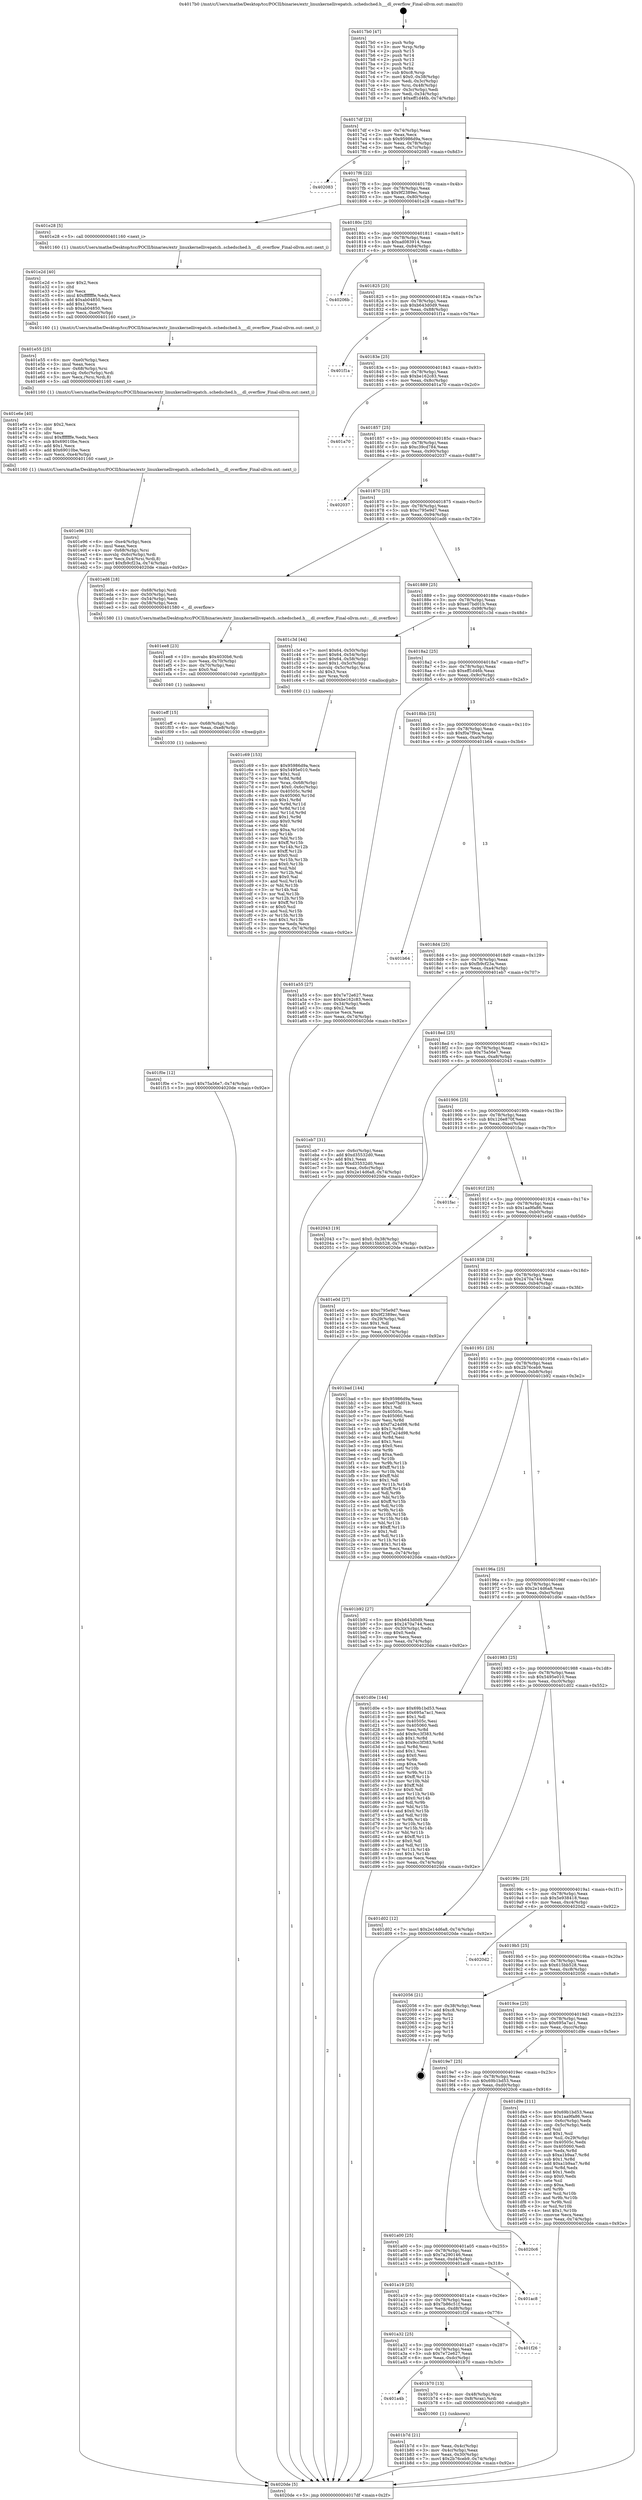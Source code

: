 digraph "0x4017b0" {
  label = "0x4017b0 (/mnt/c/Users/mathe/Desktop/tcc/POCII/binaries/extr_linuxkernellivepatch..schedsched.h___dl_overflow_Final-ollvm.out::main(0))"
  labelloc = "t"
  node[shape=record]

  Entry [label="",width=0.3,height=0.3,shape=circle,fillcolor=black,style=filled]
  "0x4017df" [label="{
     0x4017df [23]\l
     | [instrs]\l
     &nbsp;&nbsp;0x4017df \<+3\>: mov -0x74(%rbp),%eax\l
     &nbsp;&nbsp;0x4017e2 \<+2\>: mov %eax,%ecx\l
     &nbsp;&nbsp;0x4017e4 \<+6\>: sub $0x95986d9a,%ecx\l
     &nbsp;&nbsp;0x4017ea \<+3\>: mov %eax,-0x78(%rbp)\l
     &nbsp;&nbsp;0x4017ed \<+3\>: mov %ecx,-0x7c(%rbp)\l
     &nbsp;&nbsp;0x4017f0 \<+6\>: je 0000000000402083 \<main+0x8d3\>\l
  }"]
  "0x402083" [label="{
     0x402083\l
  }", style=dashed]
  "0x4017f6" [label="{
     0x4017f6 [22]\l
     | [instrs]\l
     &nbsp;&nbsp;0x4017f6 \<+5\>: jmp 00000000004017fb \<main+0x4b\>\l
     &nbsp;&nbsp;0x4017fb \<+3\>: mov -0x78(%rbp),%eax\l
     &nbsp;&nbsp;0x4017fe \<+5\>: sub $0x9f2389ec,%eax\l
     &nbsp;&nbsp;0x401803 \<+3\>: mov %eax,-0x80(%rbp)\l
     &nbsp;&nbsp;0x401806 \<+6\>: je 0000000000401e28 \<main+0x678\>\l
  }"]
  Exit [label="",width=0.3,height=0.3,shape=circle,fillcolor=black,style=filled,peripheries=2]
  "0x401e28" [label="{
     0x401e28 [5]\l
     | [instrs]\l
     &nbsp;&nbsp;0x401e28 \<+5\>: call 0000000000401160 \<next_i\>\l
     | [calls]\l
     &nbsp;&nbsp;0x401160 \{1\} (/mnt/c/Users/mathe/Desktop/tcc/POCII/binaries/extr_linuxkernellivepatch..schedsched.h___dl_overflow_Final-ollvm.out::next_i)\l
  }"]
  "0x40180c" [label="{
     0x40180c [25]\l
     | [instrs]\l
     &nbsp;&nbsp;0x40180c \<+5\>: jmp 0000000000401811 \<main+0x61\>\l
     &nbsp;&nbsp;0x401811 \<+3\>: mov -0x78(%rbp),%eax\l
     &nbsp;&nbsp;0x401814 \<+5\>: sub $0xad083914,%eax\l
     &nbsp;&nbsp;0x401819 \<+6\>: mov %eax,-0x84(%rbp)\l
     &nbsp;&nbsp;0x40181f \<+6\>: je 000000000040206b \<main+0x8bb\>\l
  }"]
  "0x401f0e" [label="{
     0x401f0e [12]\l
     | [instrs]\l
     &nbsp;&nbsp;0x401f0e \<+7\>: movl $0x75a56e7,-0x74(%rbp)\l
     &nbsp;&nbsp;0x401f15 \<+5\>: jmp 00000000004020de \<main+0x92e\>\l
  }"]
  "0x40206b" [label="{
     0x40206b\l
  }", style=dashed]
  "0x401825" [label="{
     0x401825 [25]\l
     | [instrs]\l
     &nbsp;&nbsp;0x401825 \<+5\>: jmp 000000000040182a \<main+0x7a\>\l
     &nbsp;&nbsp;0x40182a \<+3\>: mov -0x78(%rbp),%eax\l
     &nbsp;&nbsp;0x40182d \<+5\>: sub $0xb643d0d9,%eax\l
     &nbsp;&nbsp;0x401832 \<+6\>: mov %eax,-0x88(%rbp)\l
     &nbsp;&nbsp;0x401838 \<+6\>: je 0000000000401f1a \<main+0x76a\>\l
  }"]
  "0x401eff" [label="{
     0x401eff [15]\l
     | [instrs]\l
     &nbsp;&nbsp;0x401eff \<+4\>: mov -0x68(%rbp),%rdi\l
     &nbsp;&nbsp;0x401f03 \<+6\>: mov %eax,-0xe8(%rbp)\l
     &nbsp;&nbsp;0x401f09 \<+5\>: call 0000000000401030 \<free@plt\>\l
     | [calls]\l
     &nbsp;&nbsp;0x401030 \{1\} (unknown)\l
  }"]
  "0x401f1a" [label="{
     0x401f1a\l
  }", style=dashed]
  "0x40183e" [label="{
     0x40183e [25]\l
     | [instrs]\l
     &nbsp;&nbsp;0x40183e \<+5\>: jmp 0000000000401843 \<main+0x93\>\l
     &nbsp;&nbsp;0x401843 \<+3\>: mov -0x78(%rbp),%eax\l
     &nbsp;&nbsp;0x401846 \<+5\>: sub $0xbe162c83,%eax\l
     &nbsp;&nbsp;0x40184b \<+6\>: mov %eax,-0x8c(%rbp)\l
     &nbsp;&nbsp;0x401851 \<+6\>: je 0000000000401a70 \<main+0x2c0\>\l
  }"]
  "0x401ee8" [label="{
     0x401ee8 [23]\l
     | [instrs]\l
     &nbsp;&nbsp;0x401ee8 \<+10\>: movabs $0x4030b6,%rdi\l
     &nbsp;&nbsp;0x401ef2 \<+3\>: mov %eax,-0x70(%rbp)\l
     &nbsp;&nbsp;0x401ef5 \<+3\>: mov -0x70(%rbp),%esi\l
     &nbsp;&nbsp;0x401ef8 \<+2\>: mov $0x0,%al\l
     &nbsp;&nbsp;0x401efa \<+5\>: call 0000000000401040 \<printf@plt\>\l
     | [calls]\l
     &nbsp;&nbsp;0x401040 \{1\} (unknown)\l
  }"]
  "0x401a70" [label="{
     0x401a70\l
  }", style=dashed]
  "0x401857" [label="{
     0x401857 [25]\l
     | [instrs]\l
     &nbsp;&nbsp;0x401857 \<+5\>: jmp 000000000040185c \<main+0xac\>\l
     &nbsp;&nbsp;0x40185c \<+3\>: mov -0x78(%rbp),%eax\l
     &nbsp;&nbsp;0x40185f \<+5\>: sub $0xc39cd784,%eax\l
     &nbsp;&nbsp;0x401864 \<+6\>: mov %eax,-0x90(%rbp)\l
     &nbsp;&nbsp;0x40186a \<+6\>: je 0000000000402037 \<main+0x887\>\l
  }"]
  "0x401e96" [label="{
     0x401e96 [33]\l
     | [instrs]\l
     &nbsp;&nbsp;0x401e96 \<+6\>: mov -0xe4(%rbp),%ecx\l
     &nbsp;&nbsp;0x401e9c \<+3\>: imul %eax,%ecx\l
     &nbsp;&nbsp;0x401e9f \<+4\>: mov -0x68(%rbp),%rsi\l
     &nbsp;&nbsp;0x401ea3 \<+4\>: movslq -0x6c(%rbp),%rdi\l
     &nbsp;&nbsp;0x401ea7 \<+4\>: mov %ecx,0x4(%rsi,%rdi,8)\l
     &nbsp;&nbsp;0x401eab \<+7\>: movl $0xfb9cf23a,-0x74(%rbp)\l
     &nbsp;&nbsp;0x401eb2 \<+5\>: jmp 00000000004020de \<main+0x92e\>\l
  }"]
  "0x402037" [label="{
     0x402037\l
  }", style=dashed]
  "0x401870" [label="{
     0x401870 [25]\l
     | [instrs]\l
     &nbsp;&nbsp;0x401870 \<+5\>: jmp 0000000000401875 \<main+0xc5\>\l
     &nbsp;&nbsp;0x401875 \<+3\>: mov -0x78(%rbp),%eax\l
     &nbsp;&nbsp;0x401878 \<+5\>: sub $0xc795e9d7,%eax\l
     &nbsp;&nbsp;0x40187d \<+6\>: mov %eax,-0x94(%rbp)\l
     &nbsp;&nbsp;0x401883 \<+6\>: je 0000000000401ed6 \<main+0x726\>\l
  }"]
  "0x401e6e" [label="{
     0x401e6e [40]\l
     | [instrs]\l
     &nbsp;&nbsp;0x401e6e \<+5\>: mov $0x2,%ecx\l
     &nbsp;&nbsp;0x401e73 \<+1\>: cltd\l
     &nbsp;&nbsp;0x401e74 \<+2\>: idiv %ecx\l
     &nbsp;&nbsp;0x401e76 \<+6\>: imul $0xfffffffe,%edx,%ecx\l
     &nbsp;&nbsp;0x401e7c \<+6\>: sub $0x69010be,%ecx\l
     &nbsp;&nbsp;0x401e82 \<+3\>: add $0x1,%ecx\l
     &nbsp;&nbsp;0x401e85 \<+6\>: add $0x69010be,%ecx\l
     &nbsp;&nbsp;0x401e8b \<+6\>: mov %ecx,-0xe4(%rbp)\l
     &nbsp;&nbsp;0x401e91 \<+5\>: call 0000000000401160 \<next_i\>\l
     | [calls]\l
     &nbsp;&nbsp;0x401160 \{1\} (/mnt/c/Users/mathe/Desktop/tcc/POCII/binaries/extr_linuxkernellivepatch..schedsched.h___dl_overflow_Final-ollvm.out::next_i)\l
  }"]
  "0x401ed6" [label="{
     0x401ed6 [18]\l
     | [instrs]\l
     &nbsp;&nbsp;0x401ed6 \<+4\>: mov -0x68(%rbp),%rdi\l
     &nbsp;&nbsp;0x401eda \<+3\>: mov -0x50(%rbp),%esi\l
     &nbsp;&nbsp;0x401edd \<+3\>: mov -0x54(%rbp),%edx\l
     &nbsp;&nbsp;0x401ee0 \<+3\>: mov -0x58(%rbp),%ecx\l
     &nbsp;&nbsp;0x401ee3 \<+5\>: call 0000000000401580 \<__dl_overflow\>\l
     | [calls]\l
     &nbsp;&nbsp;0x401580 \{1\} (/mnt/c/Users/mathe/Desktop/tcc/POCII/binaries/extr_linuxkernellivepatch..schedsched.h___dl_overflow_Final-ollvm.out::__dl_overflow)\l
  }"]
  "0x401889" [label="{
     0x401889 [25]\l
     | [instrs]\l
     &nbsp;&nbsp;0x401889 \<+5\>: jmp 000000000040188e \<main+0xde\>\l
     &nbsp;&nbsp;0x40188e \<+3\>: mov -0x78(%rbp),%eax\l
     &nbsp;&nbsp;0x401891 \<+5\>: sub $0xe07bd01b,%eax\l
     &nbsp;&nbsp;0x401896 \<+6\>: mov %eax,-0x98(%rbp)\l
     &nbsp;&nbsp;0x40189c \<+6\>: je 0000000000401c3d \<main+0x48d\>\l
  }"]
  "0x401e55" [label="{
     0x401e55 [25]\l
     | [instrs]\l
     &nbsp;&nbsp;0x401e55 \<+6\>: mov -0xe0(%rbp),%ecx\l
     &nbsp;&nbsp;0x401e5b \<+3\>: imul %eax,%ecx\l
     &nbsp;&nbsp;0x401e5e \<+4\>: mov -0x68(%rbp),%rsi\l
     &nbsp;&nbsp;0x401e62 \<+4\>: movslq -0x6c(%rbp),%rdi\l
     &nbsp;&nbsp;0x401e66 \<+3\>: mov %ecx,(%rsi,%rdi,8)\l
     &nbsp;&nbsp;0x401e69 \<+5\>: call 0000000000401160 \<next_i\>\l
     | [calls]\l
     &nbsp;&nbsp;0x401160 \{1\} (/mnt/c/Users/mathe/Desktop/tcc/POCII/binaries/extr_linuxkernellivepatch..schedsched.h___dl_overflow_Final-ollvm.out::next_i)\l
  }"]
  "0x401c3d" [label="{
     0x401c3d [44]\l
     | [instrs]\l
     &nbsp;&nbsp;0x401c3d \<+7\>: movl $0x64,-0x50(%rbp)\l
     &nbsp;&nbsp;0x401c44 \<+7\>: movl $0x64,-0x54(%rbp)\l
     &nbsp;&nbsp;0x401c4b \<+7\>: movl $0x64,-0x58(%rbp)\l
     &nbsp;&nbsp;0x401c52 \<+7\>: movl $0x1,-0x5c(%rbp)\l
     &nbsp;&nbsp;0x401c59 \<+4\>: movslq -0x5c(%rbp),%rax\l
     &nbsp;&nbsp;0x401c5d \<+4\>: shl $0x3,%rax\l
     &nbsp;&nbsp;0x401c61 \<+3\>: mov %rax,%rdi\l
     &nbsp;&nbsp;0x401c64 \<+5\>: call 0000000000401050 \<malloc@plt\>\l
     | [calls]\l
     &nbsp;&nbsp;0x401050 \{1\} (unknown)\l
  }"]
  "0x4018a2" [label="{
     0x4018a2 [25]\l
     | [instrs]\l
     &nbsp;&nbsp;0x4018a2 \<+5\>: jmp 00000000004018a7 \<main+0xf7\>\l
     &nbsp;&nbsp;0x4018a7 \<+3\>: mov -0x78(%rbp),%eax\l
     &nbsp;&nbsp;0x4018aa \<+5\>: sub $0xeff1d46b,%eax\l
     &nbsp;&nbsp;0x4018af \<+6\>: mov %eax,-0x9c(%rbp)\l
     &nbsp;&nbsp;0x4018b5 \<+6\>: je 0000000000401a55 \<main+0x2a5\>\l
  }"]
  "0x401e2d" [label="{
     0x401e2d [40]\l
     | [instrs]\l
     &nbsp;&nbsp;0x401e2d \<+5\>: mov $0x2,%ecx\l
     &nbsp;&nbsp;0x401e32 \<+1\>: cltd\l
     &nbsp;&nbsp;0x401e33 \<+2\>: idiv %ecx\l
     &nbsp;&nbsp;0x401e35 \<+6\>: imul $0xfffffffe,%edx,%ecx\l
     &nbsp;&nbsp;0x401e3b \<+6\>: add $0xab04850,%ecx\l
     &nbsp;&nbsp;0x401e41 \<+3\>: add $0x1,%ecx\l
     &nbsp;&nbsp;0x401e44 \<+6\>: sub $0xab04850,%ecx\l
     &nbsp;&nbsp;0x401e4a \<+6\>: mov %ecx,-0xe0(%rbp)\l
     &nbsp;&nbsp;0x401e50 \<+5\>: call 0000000000401160 \<next_i\>\l
     | [calls]\l
     &nbsp;&nbsp;0x401160 \{1\} (/mnt/c/Users/mathe/Desktop/tcc/POCII/binaries/extr_linuxkernellivepatch..schedsched.h___dl_overflow_Final-ollvm.out::next_i)\l
  }"]
  "0x401a55" [label="{
     0x401a55 [27]\l
     | [instrs]\l
     &nbsp;&nbsp;0x401a55 \<+5\>: mov $0x7e72e627,%eax\l
     &nbsp;&nbsp;0x401a5a \<+5\>: mov $0xbe162c83,%ecx\l
     &nbsp;&nbsp;0x401a5f \<+3\>: mov -0x34(%rbp),%edx\l
     &nbsp;&nbsp;0x401a62 \<+3\>: cmp $0x2,%edx\l
     &nbsp;&nbsp;0x401a65 \<+3\>: cmovne %ecx,%eax\l
     &nbsp;&nbsp;0x401a68 \<+3\>: mov %eax,-0x74(%rbp)\l
     &nbsp;&nbsp;0x401a6b \<+5\>: jmp 00000000004020de \<main+0x92e\>\l
  }"]
  "0x4018bb" [label="{
     0x4018bb [25]\l
     | [instrs]\l
     &nbsp;&nbsp;0x4018bb \<+5\>: jmp 00000000004018c0 \<main+0x110\>\l
     &nbsp;&nbsp;0x4018c0 \<+3\>: mov -0x78(%rbp),%eax\l
     &nbsp;&nbsp;0x4018c3 \<+5\>: sub $0xf0a7f9ca,%eax\l
     &nbsp;&nbsp;0x4018c8 \<+6\>: mov %eax,-0xa0(%rbp)\l
     &nbsp;&nbsp;0x4018ce \<+6\>: je 0000000000401b64 \<main+0x3b4\>\l
  }"]
  "0x4020de" [label="{
     0x4020de [5]\l
     | [instrs]\l
     &nbsp;&nbsp;0x4020de \<+5\>: jmp 00000000004017df \<main+0x2f\>\l
  }"]
  "0x4017b0" [label="{
     0x4017b0 [47]\l
     | [instrs]\l
     &nbsp;&nbsp;0x4017b0 \<+1\>: push %rbp\l
     &nbsp;&nbsp;0x4017b1 \<+3\>: mov %rsp,%rbp\l
     &nbsp;&nbsp;0x4017b4 \<+2\>: push %r15\l
     &nbsp;&nbsp;0x4017b6 \<+2\>: push %r14\l
     &nbsp;&nbsp;0x4017b8 \<+2\>: push %r13\l
     &nbsp;&nbsp;0x4017ba \<+2\>: push %r12\l
     &nbsp;&nbsp;0x4017bc \<+1\>: push %rbx\l
     &nbsp;&nbsp;0x4017bd \<+7\>: sub $0xc8,%rsp\l
     &nbsp;&nbsp;0x4017c4 \<+7\>: movl $0x0,-0x38(%rbp)\l
     &nbsp;&nbsp;0x4017cb \<+3\>: mov %edi,-0x3c(%rbp)\l
     &nbsp;&nbsp;0x4017ce \<+4\>: mov %rsi,-0x48(%rbp)\l
     &nbsp;&nbsp;0x4017d2 \<+3\>: mov -0x3c(%rbp),%edi\l
     &nbsp;&nbsp;0x4017d5 \<+3\>: mov %edi,-0x34(%rbp)\l
     &nbsp;&nbsp;0x4017d8 \<+7\>: movl $0xeff1d46b,-0x74(%rbp)\l
  }"]
  "0x401c69" [label="{
     0x401c69 [153]\l
     | [instrs]\l
     &nbsp;&nbsp;0x401c69 \<+5\>: mov $0x95986d9a,%ecx\l
     &nbsp;&nbsp;0x401c6e \<+5\>: mov $0x5495e010,%edx\l
     &nbsp;&nbsp;0x401c73 \<+3\>: mov $0x1,%sil\l
     &nbsp;&nbsp;0x401c76 \<+3\>: xor %r8d,%r8d\l
     &nbsp;&nbsp;0x401c79 \<+4\>: mov %rax,-0x68(%rbp)\l
     &nbsp;&nbsp;0x401c7d \<+7\>: movl $0x0,-0x6c(%rbp)\l
     &nbsp;&nbsp;0x401c84 \<+8\>: mov 0x40505c,%r9d\l
     &nbsp;&nbsp;0x401c8c \<+8\>: mov 0x405060,%r10d\l
     &nbsp;&nbsp;0x401c94 \<+4\>: sub $0x1,%r8d\l
     &nbsp;&nbsp;0x401c98 \<+3\>: mov %r9d,%r11d\l
     &nbsp;&nbsp;0x401c9b \<+3\>: add %r8d,%r11d\l
     &nbsp;&nbsp;0x401c9e \<+4\>: imul %r11d,%r9d\l
     &nbsp;&nbsp;0x401ca2 \<+4\>: and $0x1,%r9d\l
     &nbsp;&nbsp;0x401ca6 \<+4\>: cmp $0x0,%r9d\l
     &nbsp;&nbsp;0x401caa \<+3\>: sete %bl\l
     &nbsp;&nbsp;0x401cad \<+4\>: cmp $0xa,%r10d\l
     &nbsp;&nbsp;0x401cb1 \<+4\>: setl %r14b\l
     &nbsp;&nbsp;0x401cb5 \<+3\>: mov %bl,%r15b\l
     &nbsp;&nbsp;0x401cb8 \<+4\>: xor $0xff,%r15b\l
     &nbsp;&nbsp;0x401cbc \<+3\>: mov %r14b,%r12b\l
     &nbsp;&nbsp;0x401cbf \<+4\>: xor $0xff,%r12b\l
     &nbsp;&nbsp;0x401cc3 \<+4\>: xor $0x0,%sil\l
     &nbsp;&nbsp;0x401cc7 \<+3\>: mov %r15b,%r13b\l
     &nbsp;&nbsp;0x401cca \<+4\>: and $0x0,%r13b\l
     &nbsp;&nbsp;0x401cce \<+3\>: and %sil,%bl\l
     &nbsp;&nbsp;0x401cd1 \<+3\>: mov %r12b,%al\l
     &nbsp;&nbsp;0x401cd4 \<+2\>: and $0x0,%al\l
     &nbsp;&nbsp;0x401cd6 \<+3\>: and %sil,%r14b\l
     &nbsp;&nbsp;0x401cd9 \<+3\>: or %bl,%r13b\l
     &nbsp;&nbsp;0x401cdc \<+3\>: or %r14b,%al\l
     &nbsp;&nbsp;0x401cdf \<+3\>: xor %al,%r13b\l
     &nbsp;&nbsp;0x401ce2 \<+3\>: or %r12b,%r15b\l
     &nbsp;&nbsp;0x401ce5 \<+4\>: xor $0xff,%r15b\l
     &nbsp;&nbsp;0x401ce9 \<+4\>: or $0x0,%sil\l
     &nbsp;&nbsp;0x401ced \<+3\>: and %sil,%r15b\l
     &nbsp;&nbsp;0x401cf0 \<+3\>: or %r15b,%r13b\l
     &nbsp;&nbsp;0x401cf3 \<+4\>: test $0x1,%r13b\l
     &nbsp;&nbsp;0x401cf7 \<+3\>: cmovne %edx,%ecx\l
     &nbsp;&nbsp;0x401cfa \<+3\>: mov %ecx,-0x74(%rbp)\l
     &nbsp;&nbsp;0x401cfd \<+5\>: jmp 00000000004020de \<main+0x92e\>\l
  }"]
  "0x401b64" [label="{
     0x401b64\l
  }", style=dashed]
  "0x4018d4" [label="{
     0x4018d4 [25]\l
     | [instrs]\l
     &nbsp;&nbsp;0x4018d4 \<+5\>: jmp 00000000004018d9 \<main+0x129\>\l
     &nbsp;&nbsp;0x4018d9 \<+3\>: mov -0x78(%rbp),%eax\l
     &nbsp;&nbsp;0x4018dc \<+5\>: sub $0xfb9cf23a,%eax\l
     &nbsp;&nbsp;0x4018e1 \<+6\>: mov %eax,-0xa4(%rbp)\l
     &nbsp;&nbsp;0x4018e7 \<+6\>: je 0000000000401eb7 \<main+0x707\>\l
  }"]
  "0x401b7d" [label="{
     0x401b7d [21]\l
     | [instrs]\l
     &nbsp;&nbsp;0x401b7d \<+3\>: mov %eax,-0x4c(%rbp)\l
     &nbsp;&nbsp;0x401b80 \<+3\>: mov -0x4c(%rbp),%eax\l
     &nbsp;&nbsp;0x401b83 \<+3\>: mov %eax,-0x30(%rbp)\l
     &nbsp;&nbsp;0x401b86 \<+7\>: movl $0x2b76ceb9,-0x74(%rbp)\l
     &nbsp;&nbsp;0x401b8d \<+5\>: jmp 00000000004020de \<main+0x92e\>\l
  }"]
  "0x401eb7" [label="{
     0x401eb7 [31]\l
     | [instrs]\l
     &nbsp;&nbsp;0x401eb7 \<+3\>: mov -0x6c(%rbp),%eax\l
     &nbsp;&nbsp;0x401eba \<+5\>: add $0xd35532d0,%eax\l
     &nbsp;&nbsp;0x401ebf \<+3\>: add $0x1,%eax\l
     &nbsp;&nbsp;0x401ec2 \<+5\>: sub $0xd35532d0,%eax\l
     &nbsp;&nbsp;0x401ec7 \<+3\>: mov %eax,-0x6c(%rbp)\l
     &nbsp;&nbsp;0x401eca \<+7\>: movl $0x2e14d6a8,-0x74(%rbp)\l
     &nbsp;&nbsp;0x401ed1 \<+5\>: jmp 00000000004020de \<main+0x92e\>\l
  }"]
  "0x4018ed" [label="{
     0x4018ed [25]\l
     | [instrs]\l
     &nbsp;&nbsp;0x4018ed \<+5\>: jmp 00000000004018f2 \<main+0x142\>\l
     &nbsp;&nbsp;0x4018f2 \<+3\>: mov -0x78(%rbp),%eax\l
     &nbsp;&nbsp;0x4018f5 \<+5\>: sub $0x75a56e7,%eax\l
     &nbsp;&nbsp;0x4018fa \<+6\>: mov %eax,-0xa8(%rbp)\l
     &nbsp;&nbsp;0x401900 \<+6\>: je 0000000000402043 \<main+0x893\>\l
  }"]
  "0x401a4b" [label="{
     0x401a4b\l
  }", style=dashed]
  "0x402043" [label="{
     0x402043 [19]\l
     | [instrs]\l
     &nbsp;&nbsp;0x402043 \<+7\>: movl $0x0,-0x38(%rbp)\l
     &nbsp;&nbsp;0x40204a \<+7\>: movl $0x615bb528,-0x74(%rbp)\l
     &nbsp;&nbsp;0x402051 \<+5\>: jmp 00000000004020de \<main+0x92e\>\l
  }"]
  "0x401906" [label="{
     0x401906 [25]\l
     | [instrs]\l
     &nbsp;&nbsp;0x401906 \<+5\>: jmp 000000000040190b \<main+0x15b\>\l
     &nbsp;&nbsp;0x40190b \<+3\>: mov -0x78(%rbp),%eax\l
     &nbsp;&nbsp;0x40190e \<+5\>: sub $0x126e870f,%eax\l
     &nbsp;&nbsp;0x401913 \<+6\>: mov %eax,-0xac(%rbp)\l
     &nbsp;&nbsp;0x401919 \<+6\>: je 0000000000401fac \<main+0x7fc\>\l
  }"]
  "0x401b70" [label="{
     0x401b70 [13]\l
     | [instrs]\l
     &nbsp;&nbsp;0x401b70 \<+4\>: mov -0x48(%rbp),%rax\l
     &nbsp;&nbsp;0x401b74 \<+4\>: mov 0x8(%rax),%rdi\l
     &nbsp;&nbsp;0x401b78 \<+5\>: call 0000000000401060 \<atoi@plt\>\l
     | [calls]\l
     &nbsp;&nbsp;0x401060 \{1\} (unknown)\l
  }"]
  "0x401fac" [label="{
     0x401fac\l
  }", style=dashed]
  "0x40191f" [label="{
     0x40191f [25]\l
     | [instrs]\l
     &nbsp;&nbsp;0x40191f \<+5\>: jmp 0000000000401924 \<main+0x174\>\l
     &nbsp;&nbsp;0x401924 \<+3\>: mov -0x78(%rbp),%eax\l
     &nbsp;&nbsp;0x401927 \<+5\>: sub $0x1aa9fa86,%eax\l
     &nbsp;&nbsp;0x40192c \<+6\>: mov %eax,-0xb0(%rbp)\l
     &nbsp;&nbsp;0x401932 \<+6\>: je 0000000000401e0d \<main+0x65d\>\l
  }"]
  "0x401a32" [label="{
     0x401a32 [25]\l
     | [instrs]\l
     &nbsp;&nbsp;0x401a32 \<+5\>: jmp 0000000000401a37 \<main+0x287\>\l
     &nbsp;&nbsp;0x401a37 \<+3\>: mov -0x78(%rbp),%eax\l
     &nbsp;&nbsp;0x401a3a \<+5\>: sub $0x7e72e627,%eax\l
     &nbsp;&nbsp;0x401a3f \<+6\>: mov %eax,-0xdc(%rbp)\l
     &nbsp;&nbsp;0x401a45 \<+6\>: je 0000000000401b70 \<main+0x3c0\>\l
  }"]
  "0x401e0d" [label="{
     0x401e0d [27]\l
     | [instrs]\l
     &nbsp;&nbsp;0x401e0d \<+5\>: mov $0xc795e9d7,%eax\l
     &nbsp;&nbsp;0x401e12 \<+5\>: mov $0x9f2389ec,%ecx\l
     &nbsp;&nbsp;0x401e17 \<+3\>: mov -0x29(%rbp),%dl\l
     &nbsp;&nbsp;0x401e1a \<+3\>: test $0x1,%dl\l
     &nbsp;&nbsp;0x401e1d \<+3\>: cmovne %ecx,%eax\l
     &nbsp;&nbsp;0x401e20 \<+3\>: mov %eax,-0x74(%rbp)\l
     &nbsp;&nbsp;0x401e23 \<+5\>: jmp 00000000004020de \<main+0x92e\>\l
  }"]
  "0x401938" [label="{
     0x401938 [25]\l
     | [instrs]\l
     &nbsp;&nbsp;0x401938 \<+5\>: jmp 000000000040193d \<main+0x18d\>\l
     &nbsp;&nbsp;0x40193d \<+3\>: mov -0x78(%rbp),%eax\l
     &nbsp;&nbsp;0x401940 \<+5\>: sub $0x2470a744,%eax\l
     &nbsp;&nbsp;0x401945 \<+6\>: mov %eax,-0xb4(%rbp)\l
     &nbsp;&nbsp;0x40194b \<+6\>: je 0000000000401bad \<main+0x3fd\>\l
  }"]
  "0x401f26" [label="{
     0x401f26\l
  }", style=dashed]
  "0x401bad" [label="{
     0x401bad [144]\l
     | [instrs]\l
     &nbsp;&nbsp;0x401bad \<+5\>: mov $0x95986d9a,%eax\l
     &nbsp;&nbsp;0x401bb2 \<+5\>: mov $0xe07bd01b,%ecx\l
     &nbsp;&nbsp;0x401bb7 \<+2\>: mov $0x1,%dl\l
     &nbsp;&nbsp;0x401bb9 \<+7\>: mov 0x40505c,%esi\l
     &nbsp;&nbsp;0x401bc0 \<+7\>: mov 0x405060,%edi\l
     &nbsp;&nbsp;0x401bc7 \<+3\>: mov %esi,%r8d\l
     &nbsp;&nbsp;0x401bca \<+7\>: sub $0xf7a24d98,%r8d\l
     &nbsp;&nbsp;0x401bd1 \<+4\>: sub $0x1,%r8d\l
     &nbsp;&nbsp;0x401bd5 \<+7\>: add $0xf7a24d98,%r8d\l
     &nbsp;&nbsp;0x401bdc \<+4\>: imul %r8d,%esi\l
     &nbsp;&nbsp;0x401be0 \<+3\>: and $0x1,%esi\l
     &nbsp;&nbsp;0x401be3 \<+3\>: cmp $0x0,%esi\l
     &nbsp;&nbsp;0x401be6 \<+4\>: sete %r9b\l
     &nbsp;&nbsp;0x401bea \<+3\>: cmp $0xa,%edi\l
     &nbsp;&nbsp;0x401bed \<+4\>: setl %r10b\l
     &nbsp;&nbsp;0x401bf1 \<+3\>: mov %r9b,%r11b\l
     &nbsp;&nbsp;0x401bf4 \<+4\>: xor $0xff,%r11b\l
     &nbsp;&nbsp;0x401bf8 \<+3\>: mov %r10b,%bl\l
     &nbsp;&nbsp;0x401bfb \<+3\>: xor $0xff,%bl\l
     &nbsp;&nbsp;0x401bfe \<+3\>: xor $0x1,%dl\l
     &nbsp;&nbsp;0x401c01 \<+3\>: mov %r11b,%r14b\l
     &nbsp;&nbsp;0x401c04 \<+4\>: and $0xff,%r14b\l
     &nbsp;&nbsp;0x401c08 \<+3\>: and %dl,%r9b\l
     &nbsp;&nbsp;0x401c0b \<+3\>: mov %bl,%r15b\l
     &nbsp;&nbsp;0x401c0e \<+4\>: and $0xff,%r15b\l
     &nbsp;&nbsp;0x401c12 \<+3\>: and %dl,%r10b\l
     &nbsp;&nbsp;0x401c15 \<+3\>: or %r9b,%r14b\l
     &nbsp;&nbsp;0x401c18 \<+3\>: or %r10b,%r15b\l
     &nbsp;&nbsp;0x401c1b \<+3\>: xor %r15b,%r14b\l
     &nbsp;&nbsp;0x401c1e \<+3\>: or %bl,%r11b\l
     &nbsp;&nbsp;0x401c21 \<+4\>: xor $0xff,%r11b\l
     &nbsp;&nbsp;0x401c25 \<+3\>: or $0x1,%dl\l
     &nbsp;&nbsp;0x401c28 \<+3\>: and %dl,%r11b\l
     &nbsp;&nbsp;0x401c2b \<+3\>: or %r11b,%r14b\l
     &nbsp;&nbsp;0x401c2e \<+4\>: test $0x1,%r14b\l
     &nbsp;&nbsp;0x401c32 \<+3\>: cmovne %ecx,%eax\l
     &nbsp;&nbsp;0x401c35 \<+3\>: mov %eax,-0x74(%rbp)\l
     &nbsp;&nbsp;0x401c38 \<+5\>: jmp 00000000004020de \<main+0x92e\>\l
  }"]
  "0x401951" [label="{
     0x401951 [25]\l
     | [instrs]\l
     &nbsp;&nbsp;0x401951 \<+5\>: jmp 0000000000401956 \<main+0x1a6\>\l
     &nbsp;&nbsp;0x401956 \<+3\>: mov -0x78(%rbp),%eax\l
     &nbsp;&nbsp;0x401959 \<+5\>: sub $0x2b76ceb9,%eax\l
     &nbsp;&nbsp;0x40195e \<+6\>: mov %eax,-0xb8(%rbp)\l
     &nbsp;&nbsp;0x401964 \<+6\>: je 0000000000401b92 \<main+0x3e2\>\l
  }"]
  "0x401a19" [label="{
     0x401a19 [25]\l
     | [instrs]\l
     &nbsp;&nbsp;0x401a19 \<+5\>: jmp 0000000000401a1e \<main+0x26e\>\l
     &nbsp;&nbsp;0x401a1e \<+3\>: mov -0x78(%rbp),%eax\l
     &nbsp;&nbsp;0x401a21 \<+5\>: sub $0x7b86c51f,%eax\l
     &nbsp;&nbsp;0x401a26 \<+6\>: mov %eax,-0xd8(%rbp)\l
     &nbsp;&nbsp;0x401a2c \<+6\>: je 0000000000401f26 \<main+0x776\>\l
  }"]
  "0x401b92" [label="{
     0x401b92 [27]\l
     | [instrs]\l
     &nbsp;&nbsp;0x401b92 \<+5\>: mov $0xb643d0d9,%eax\l
     &nbsp;&nbsp;0x401b97 \<+5\>: mov $0x2470a744,%ecx\l
     &nbsp;&nbsp;0x401b9c \<+3\>: mov -0x30(%rbp),%edx\l
     &nbsp;&nbsp;0x401b9f \<+3\>: cmp $0x0,%edx\l
     &nbsp;&nbsp;0x401ba2 \<+3\>: cmove %ecx,%eax\l
     &nbsp;&nbsp;0x401ba5 \<+3\>: mov %eax,-0x74(%rbp)\l
     &nbsp;&nbsp;0x401ba8 \<+5\>: jmp 00000000004020de \<main+0x92e\>\l
  }"]
  "0x40196a" [label="{
     0x40196a [25]\l
     | [instrs]\l
     &nbsp;&nbsp;0x40196a \<+5\>: jmp 000000000040196f \<main+0x1bf\>\l
     &nbsp;&nbsp;0x40196f \<+3\>: mov -0x78(%rbp),%eax\l
     &nbsp;&nbsp;0x401972 \<+5\>: sub $0x2e14d6a8,%eax\l
     &nbsp;&nbsp;0x401977 \<+6\>: mov %eax,-0xbc(%rbp)\l
     &nbsp;&nbsp;0x40197d \<+6\>: je 0000000000401d0e \<main+0x55e\>\l
  }"]
  "0x401ac8" [label="{
     0x401ac8\l
  }", style=dashed]
  "0x401d0e" [label="{
     0x401d0e [144]\l
     | [instrs]\l
     &nbsp;&nbsp;0x401d0e \<+5\>: mov $0x69b1bd53,%eax\l
     &nbsp;&nbsp;0x401d13 \<+5\>: mov $0x695a7ac1,%ecx\l
     &nbsp;&nbsp;0x401d18 \<+2\>: mov $0x1,%dl\l
     &nbsp;&nbsp;0x401d1a \<+7\>: mov 0x40505c,%esi\l
     &nbsp;&nbsp;0x401d21 \<+7\>: mov 0x405060,%edi\l
     &nbsp;&nbsp;0x401d28 \<+3\>: mov %esi,%r8d\l
     &nbsp;&nbsp;0x401d2b \<+7\>: add $0x9cc3f383,%r8d\l
     &nbsp;&nbsp;0x401d32 \<+4\>: sub $0x1,%r8d\l
     &nbsp;&nbsp;0x401d36 \<+7\>: sub $0x9cc3f383,%r8d\l
     &nbsp;&nbsp;0x401d3d \<+4\>: imul %r8d,%esi\l
     &nbsp;&nbsp;0x401d41 \<+3\>: and $0x1,%esi\l
     &nbsp;&nbsp;0x401d44 \<+3\>: cmp $0x0,%esi\l
     &nbsp;&nbsp;0x401d47 \<+4\>: sete %r9b\l
     &nbsp;&nbsp;0x401d4b \<+3\>: cmp $0xa,%edi\l
     &nbsp;&nbsp;0x401d4e \<+4\>: setl %r10b\l
     &nbsp;&nbsp;0x401d52 \<+3\>: mov %r9b,%r11b\l
     &nbsp;&nbsp;0x401d55 \<+4\>: xor $0xff,%r11b\l
     &nbsp;&nbsp;0x401d59 \<+3\>: mov %r10b,%bl\l
     &nbsp;&nbsp;0x401d5c \<+3\>: xor $0xff,%bl\l
     &nbsp;&nbsp;0x401d5f \<+3\>: xor $0x0,%dl\l
     &nbsp;&nbsp;0x401d62 \<+3\>: mov %r11b,%r14b\l
     &nbsp;&nbsp;0x401d65 \<+4\>: and $0x0,%r14b\l
     &nbsp;&nbsp;0x401d69 \<+3\>: and %dl,%r9b\l
     &nbsp;&nbsp;0x401d6c \<+3\>: mov %bl,%r15b\l
     &nbsp;&nbsp;0x401d6f \<+4\>: and $0x0,%r15b\l
     &nbsp;&nbsp;0x401d73 \<+3\>: and %dl,%r10b\l
     &nbsp;&nbsp;0x401d76 \<+3\>: or %r9b,%r14b\l
     &nbsp;&nbsp;0x401d79 \<+3\>: or %r10b,%r15b\l
     &nbsp;&nbsp;0x401d7c \<+3\>: xor %r15b,%r14b\l
     &nbsp;&nbsp;0x401d7f \<+3\>: or %bl,%r11b\l
     &nbsp;&nbsp;0x401d82 \<+4\>: xor $0xff,%r11b\l
     &nbsp;&nbsp;0x401d86 \<+3\>: or $0x0,%dl\l
     &nbsp;&nbsp;0x401d89 \<+3\>: and %dl,%r11b\l
     &nbsp;&nbsp;0x401d8c \<+3\>: or %r11b,%r14b\l
     &nbsp;&nbsp;0x401d8f \<+4\>: test $0x1,%r14b\l
     &nbsp;&nbsp;0x401d93 \<+3\>: cmovne %ecx,%eax\l
     &nbsp;&nbsp;0x401d96 \<+3\>: mov %eax,-0x74(%rbp)\l
     &nbsp;&nbsp;0x401d99 \<+5\>: jmp 00000000004020de \<main+0x92e\>\l
  }"]
  "0x401983" [label="{
     0x401983 [25]\l
     | [instrs]\l
     &nbsp;&nbsp;0x401983 \<+5\>: jmp 0000000000401988 \<main+0x1d8\>\l
     &nbsp;&nbsp;0x401988 \<+3\>: mov -0x78(%rbp),%eax\l
     &nbsp;&nbsp;0x40198b \<+5\>: sub $0x5495e010,%eax\l
     &nbsp;&nbsp;0x401990 \<+6\>: mov %eax,-0xc0(%rbp)\l
     &nbsp;&nbsp;0x401996 \<+6\>: je 0000000000401d02 \<main+0x552\>\l
  }"]
  "0x401a00" [label="{
     0x401a00 [25]\l
     | [instrs]\l
     &nbsp;&nbsp;0x401a00 \<+5\>: jmp 0000000000401a05 \<main+0x255\>\l
     &nbsp;&nbsp;0x401a05 \<+3\>: mov -0x78(%rbp),%eax\l
     &nbsp;&nbsp;0x401a08 \<+5\>: sub $0x7a290146,%eax\l
     &nbsp;&nbsp;0x401a0d \<+6\>: mov %eax,-0xd4(%rbp)\l
     &nbsp;&nbsp;0x401a13 \<+6\>: je 0000000000401ac8 \<main+0x318\>\l
  }"]
  "0x401d02" [label="{
     0x401d02 [12]\l
     | [instrs]\l
     &nbsp;&nbsp;0x401d02 \<+7\>: movl $0x2e14d6a8,-0x74(%rbp)\l
     &nbsp;&nbsp;0x401d09 \<+5\>: jmp 00000000004020de \<main+0x92e\>\l
  }"]
  "0x40199c" [label="{
     0x40199c [25]\l
     | [instrs]\l
     &nbsp;&nbsp;0x40199c \<+5\>: jmp 00000000004019a1 \<main+0x1f1\>\l
     &nbsp;&nbsp;0x4019a1 \<+3\>: mov -0x78(%rbp),%eax\l
     &nbsp;&nbsp;0x4019a4 \<+5\>: sub $0x5e938418,%eax\l
     &nbsp;&nbsp;0x4019a9 \<+6\>: mov %eax,-0xc4(%rbp)\l
     &nbsp;&nbsp;0x4019af \<+6\>: je 00000000004020d2 \<main+0x922\>\l
  }"]
  "0x4020c6" [label="{
     0x4020c6\l
  }", style=dashed]
  "0x4020d2" [label="{
     0x4020d2\l
  }", style=dashed]
  "0x4019b5" [label="{
     0x4019b5 [25]\l
     | [instrs]\l
     &nbsp;&nbsp;0x4019b5 \<+5\>: jmp 00000000004019ba \<main+0x20a\>\l
     &nbsp;&nbsp;0x4019ba \<+3\>: mov -0x78(%rbp),%eax\l
     &nbsp;&nbsp;0x4019bd \<+5\>: sub $0x615bb528,%eax\l
     &nbsp;&nbsp;0x4019c2 \<+6\>: mov %eax,-0xc8(%rbp)\l
     &nbsp;&nbsp;0x4019c8 \<+6\>: je 0000000000402056 \<main+0x8a6\>\l
  }"]
  "0x4019e7" [label="{
     0x4019e7 [25]\l
     | [instrs]\l
     &nbsp;&nbsp;0x4019e7 \<+5\>: jmp 00000000004019ec \<main+0x23c\>\l
     &nbsp;&nbsp;0x4019ec \<+3\>: mov -0x78(%rbp),%eax\l
     &nbsp;&nbsp;0x4019ef \<+5\>: sub $0x69b1bd53,%eax\l
     &nbsp;&nbsp;0x4019f4 \<+6\>: mov %eax,-0xd0(%rbp)\l
     &nbsp;&nbsp;0x4019fa \<+6\>: je 00000000004020c6 \<main+0x916\>\l
  }"]
  "0x402056" [label="{
     0x402056 [21]\l
     | [instrs]\l
     &nbsp;&nbsp;0x402056 \<+3\>: mov -0x38(%rbp),%eax\l
     &nbsp;&nbsp;0x402059 \<+7\>: add $0xc8,%rsp\l
     &nbsp;&nbsp;0x402060 \<+1\>: pop %rbx\l
     &nbsp;&nbsp;0x402061 \<+2\>: pop %r12\l
     &nbsp;&nbsp;0x402063 \<+2\>: pop %r13\l
     &nbsp;&nbsp;0x402065 \<+2\>: pop %r14\l
     &nbsp;&nbsp;0x402067 \<+2\>: pop %r15\l
     &nbsp;&nbsp;0x402069 \<+1\>: pop %rbp\l
     &nbsp;&nbsp;0x40206a \<+1\>: ret\l
  }"]
  "0x4019ce" [label="{
     0x4019ce [25]\l
     | [instrs]\l
     &nbsp;&nbsp;0x4019ce \<+5\>: jmp 00000000004019d3 \<main+0x223\>\l
     &nbsp;&nbsp;0x4019d3 \<+3\>: mov -0x78(%rbp),%eax\l
     &nbsp;&nbsp;0x4019d6 \<+5\>: sub $0x695a7ac1,%eax\l
     &nbsp;&nbsp;0x4019db \<+6\>: mov %eax,-0xcc(%rbp)\l
     &nbsp;&nbsp;0x4019e1 \<+6\>: je 0000000000401d9e \<main+0x5ee\>\l
  }"]
  "0x401d9e" [label="{
     0x401d9e [111]\l
     | [instrs]\l
     &nbsp;&nbsp;0x401d9e \<+5\>: mov $0x69b1bd53,%eax\l
     &nbsp;&nbsp;0x401da3 \<+5\>: mov $0x1aa9fa86,%ecx\l
     &nbsp;&nbsp;0x401da8 \<+3\>: mov -0x6c(%rbp),%edx\l
     &nbsp;&nbsp;0x401dab \<+3\>: cmp -0x5c(%rbp),%edx\l
     &nbsp;&nbsp;0x401dae \<+4\>: setl %sil\l
     &nbsp;&nbsp;0x401db2 \<+4\>: and $0x1,%sil\l
     &nbsp;&nbsp;0x401db6 \<+4\>: mov %sil,-0x29(%rbp)\l
     &nbsp;&nbsp;0x401dba \<+7\>: mov 0x40505c,%edx\l
     &nbsp;&nbsp;0x401dc1 \<+7\>: mov 0x405060,%edi\l
     &nbsp;&nbsp;0x401dc8 \<+3\>: mov %edx,%r8d\l
     &nbsp;&nbsp;0x401dcb \<+7\>: sub $0xa1b9aa7,%r8d\l
     &nbsp;&nbsp;0x401dd2 \<+4\>: sub $0x1,%r8d\l
     &nbsp;&nbsp;0x401dd6 \<+7\>: add $0xa1b9aa7,%r8d\l
     &nbsp;&nbsp;0x401ddd \<+4\>: imul %r8d,%edx\l
     &nbsp;&nbsp;0x401de1 \<+3\>: and $0x1,%edx\l
     &nbsp;&nbsp;0x401de4 \<+3\>: cmp $0x0,%edx\l
     &nbsp;&nbsp;0x401de7 \<+4\>: sete %sil\l
     &nbsp;&nbsp;0x401deb \<+3\>: cmp $0xa,%edi\l
     &nbsp;&nbsp;0x401dee \<+4\>: setl %r9b\l
     &nbsp;&nbsp;0x401df2 \<+3\>: mov %sil,%r10b\l
     &nbsp;&nbsp;0x401df5 \<+3\>: and %r9b,%r10b\l
     &nbsp;&nbsp;0x401df8 \<+3\>: xor %r9b,%sil\l
     &nbsp;&nbsp;0x401dfb \<+3\>: or %sil,%r10b\l
     &nbsp;&nbsp;0x401dfe \<+4\>: test $0x1,%r10b\l
     &nbsp;&nbsp;0x401e02 \<+3\>: cmovne %ecx,%eax\l
     &nbsp;&nbsp;0x401e05 \<+3\>: mov %eax,-0x74(%rbp)\l
     &nbsp;&nbsp;0x401e08 \<+5\>: jmp 00000000004020de \<main+0x92e\>\l
  }"]
  Entry -> "0x4017b0" [label=" 1"]
  "0x4017df" -> "0x402083" [label=" 0"]
  "0x4017df" -> "0x4017f6" [label=" 17"]
  "0x402056" -> Exit [label=" 1"]
  "0x4017f6" -> "0x401e28" [label=" 1"]
  "0x4017f6" -> "0x40180c" [label=" 16"]
  "0x402043" -> "0x4020de" [label=" 1"]
  "0x40180c" -> "0x40206b" [label=" 0"]
  "0x40180c" -> "0x401825" [label=" 16"]
  "0x401f0e" -> "0x4020de" [label=" 1"]
  "0x401825" -> "0x401f1a" [label=" 0"]
  "0x401825" -> "0x40183e" [label=" 16"]
  "0x401eff" -> "0x401f0e" [label=" 1"]
  "0x40183e" -> "0x401a70" [label=" 0"]
  "0x40183e" -> "0x401857" [label=" 16"]
  "0x401ee8" -> "0x401eff" [label=" 1"]
  "0x401857" -> "0x402037" [label=" 0"]
  "0x401857" -> "0x401870" [label=" 16"]
  "0x401ed6" -> "0x401ee8" [label=" 1"]
  "0x401870" -> "0x401ed6" [label=" 1"]
  "0x401870" -> "0x401889" [label=" 15"]
  "0x401eb7" -> "0x4020de" [label=" 1"]
  "0x401889" -> "0x401c3d" [label=" 1"]
  "0x401889" -> "0x4018a2" [label=" 14"]
  "0x401e96" -> "0x4020de" [label=" 1"]
  "0x4018a2" -> "0x401a55" [label=" 1"]
  "0x4018a2" -> "0x4018bb" [label=" 13"]
  "0x401a55" -> "0x4020de" [label=" 1"]
  "0x4017b0" -> "0x4017df" [label=" 1"]
  "0x4020de" -> "0x4017df" [label=" 16"]
  "0x401e6e" -> "0x401e96" [label=" 1"]
  "0x4018bb" -> "0x401b64" [label=" 0"]
  "0x4018bb" -> "0x4018d4" [label=" 13"]
  "0x401e55" -> "0x401e6e" [label=" 1"]
  "0x4018d4" -> "0x401eb7" [label=" 1"]
  "0x4018d4" -> "0x4018ed" [label=" 12"]
  "0x401e2d" -> "0x401e55" [label=" 1"]
  "0x4018ed" -> "0x402043" [label=" 1"]
  "0x4018ed" -> "0x401906" [label=" 11"]
  "0x401e28" -> "0x401e2d" [label=" 1"]
  "0x401906" -> "0x401fac" [label=" 0"]
  "0x401906" -> "0x40191f" [label=" 11"]
  "0x401e0d" -> "0x4020de" [label=" 2"]
  "0x40191f" -> "0x401e0d" [label=" 2"]
  "0x40191f" -> "0x401938" [label=" 9"]
  "0x401d0e" -> "0x4020de" [label=" 2"]
  "0x401938" -> "0x401bad" [label=" 1"]
  "0x401938" -> "0x401951" [label=" 8"]
  "0x401d02" -> "0x4020de" [label=" 1"]
  "0x401951" -> "0x401b92" [label=" 1"]
  "0x401951" -> "0x40196a" [label=" 7"]
  "0x401c3d" -> "0x401c69" [label=" 1"]
  "0x40196a" -> "0x401d0e" [label=" 2"]
  "0x40196a" -> "0x401983" [label=" 5"]
  "0x401bad" -> "0x4020de" [label=" 1"]
  "0x401983" -> "0x401d02" [label=" 1"]
  "0x401983" -> "0x40199c" [label=" 4"]
  "0x401b7d" -> "0x4020de" [label=" 1"]
  "0x40199c" -> "0x4020d2" [label=" 0"]
  "0x40199c" -> "0x4019b5" [label=" 4"]
  "0x401b70" -> "0x401b7d" [label=" 1"]
  "0x4019b5" -> "0x402056" [label=" 1"]
  "0x4019b5" -> "0x4019ce" [label=" 3"]
  "0x401a32" -> "0x401b70" [label=" 1"]
  "0x4019ce" -> "0x401d9e" [label=" 2"]
  "0x4019ce" -> "0x4019e7" [label=" 1"]
  "0x401a32" -> "0x401a4b" [label=" 0"]
  "0x4019e7" -> "0x4020c6" [label=" 0"]
  "0x4019e7" -> "0x401a00" [label=" 1"]
  "0x401b92" -> "0x4020de" [label=" 1"]
  "0x401a00" -> "0x401ac8" [label=" 0"]
  "0x401a00" -> "0x401a19" [label=" 1"]
  "0x401c69" -> "0x4020de" [label=" 1"]
  "0x401a19" -> "0x401f26" [label=" 0"]
  "0x401a19" -> "0x401a32" [label=" 1"]
  "0x401d9e" -> "0x4020de" [label=" 2"]
}
